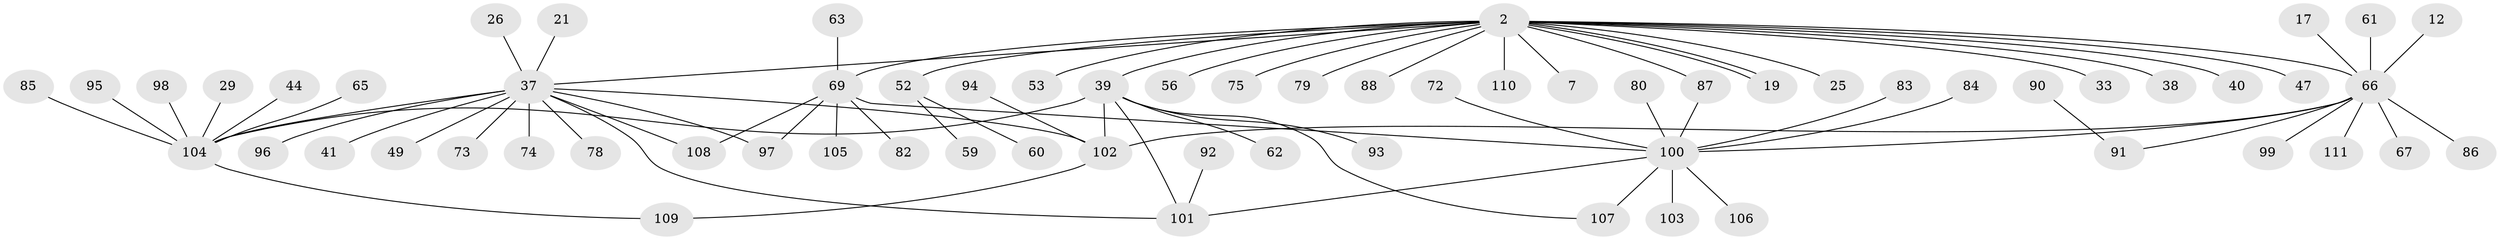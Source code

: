 // original degree distribution, {3: 0.12612612612612611, 25: 0.009009009009009009, 11: 0.009009009009009009, 13: 0.009009009009009009, 2: 0.15315315315315314, 1: 0.5675675675675675, 5: 0.036036036036036036, 6: 0.009009009009009009, 7: 0.018018018018018018, 8: 0.018018018018018018, 4: 0.04504504504504504}
// Generated by graph-tools (version 1.1) at 2025/50/03/04/25 21:50:35]
// undirected, 66 vertices, 77 edges
graph export_dot {
graph [start="1"]
  node [color=gray90,style=filled];
  2;
  7;
  12;
  17;
  19;
  21;
  25;
  26;
  29;
  33;
  37 [super="+6+13"];
  38;
  39 [super="+10+16"];
  40;
  41 [super="+18"];
  44;
  47;
  49;
  52 [super="+45"];
  53;
  56;
  59;
  60;
  61 [super="+27"];
  62;
  63;
  65;
  66 [super="+3"];
  67;
  69 [super="+28"];
  72;
  73;
  74;
  75;
  78;
  79 [super="+36"];
  80;
  82;
  83;
  84;
  85;
  86;
  87 [super="+34"];
  88;
  90;
  91 [super="+48+50"];
  92;
  93;
  94;
  95;
  96;
  97 [super="+71"];
  98;
  99;
  100 [super="+14+55"];
  101 [super="+70"];
  102 [super="+68+89"];
  103;
  104 [super="+22+42"];
  105;
  106;
  107 [super="+57+77+51"];
  108 [super="+81"];
  109 [super="+76"];
  110 [super="+24"];
  111;
  2 -- 7;
  2 -- 19;
  2 -- 19;
  2 -- 25;
  2 -- 33;
  2 -- 38;
  2 -- 40;
  2 -- 47;
  2 -- 52 [weight=2];
  2 -- 53;
  2 -- 56;
  2 -- 66 [weight=3];
  2 -- 69 [weight=2];
  2 -- 75;
  2 -- 88;
  2 -- 39 [weight=2];
  2 -- 37;
  2 -- 110;
  2 -- 87;
  2 -- 79;
  12 -- 66;
  17 -- 66;
  21 -- 37;
  26 -- 37;
  29 -- 104;
  37 -- 96;
  37 -- 73;
  37 -- 74;
  37 -- 78;
  37 -- 49;
  37 -- 104 [weight=2];
  37 -- 108;
  37 -- 41;
  37 -- 97;
  37 -- 102;
  37 -- 101;
  39 -- 107;
  39 -- 93;
  39 -- 62;
  39 -- 104 [weight=2];
  39 -- 102;
  39 -- 101;
  44 -- 104;
  52 -- 59;
  52 -- 60;
  61 -- 66;
  63 -- 69;
  65 -- 104;
  66 -- 99;
  66 -- 67;
  66 -- 111;
  66 -- 86;
  66 -- 100 [weight=2];
  66 -- 91;
  66 -- 102;
  69 -- 105;
  69 -- 82;
  69 -- 100;
  69 -- 108;
  69 -- 97;
  72 -- 100;
  80 -- 100;
  83 -- 100;
  84 -- 100;
  85 -- 104;
  87 -- 100;
  90 -- 91;
  92 -- 101;
  94 -- 102;
  95 -- 104;
  98 -- 104;
  100 -- 106;
  100 -- 103;
  100 -- 107 [weight=2];
  100 -- 101;
  102 -- 109;
  104 -- 109;
}
